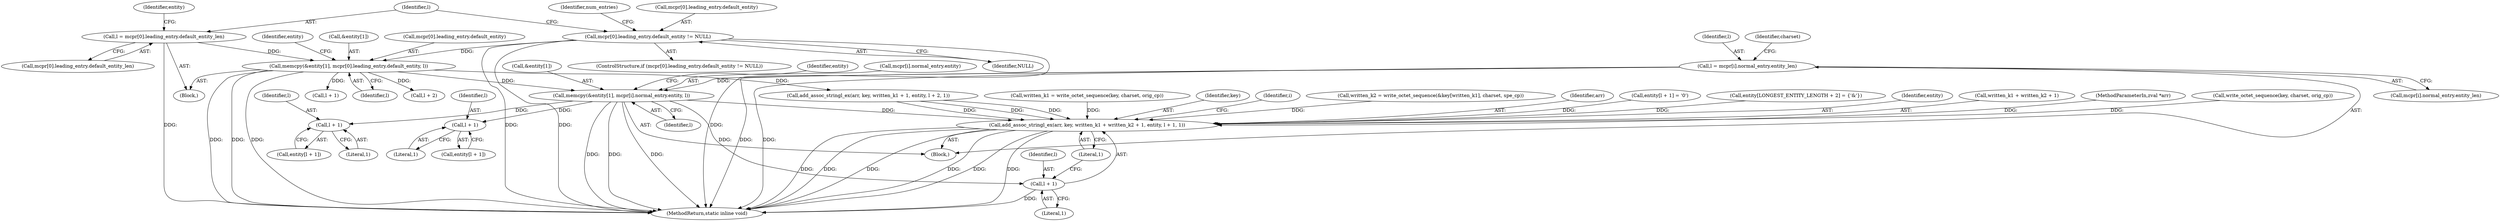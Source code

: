 digraph "0_php-src_0da8b8b801f9276359262f1ef8274c7812d3dfda?w=1_12@API" {
"1000302" [label="(Call,memcpy(&entity[1], mcpr[i].normal_entry.entity, l))"];
"1000202" [label="(Call,memcpy(&entity[1], mcpr[0].leading_entry.default_entity, l))"];
"1000182" [label="(Call,mcpr[0].leading_entry.default_entity != NULL)"];
"1000193" [label="(Call,l = mcpr[0].leading_entry.default_entity_len)"];
"1000265" [label="(Call,l = mcpr[i].normal_entry.entity_len)"];
"1000318" [label="(Call,l + 1)"];
"1000325" [label="(Call,l + 1)"];
"1000329" [label="(Call,add_assoc_stringl_ex(arr, key, written_k1 + written_k2 + 1, entity, l + 1, 1))"];
"1000338" [label="(Call,l + 1)"];
"1000251" [label="(Block,)"];
"1000217" [label="(Identifier,entity)"];
"1000340" [label="(Literal,1)"];
"1000116" [label="(Call,written_k1 = write_octet_sequence(key, charset, orig_cp))"];
"1000302" [label="(Call,memcpy(&entity[1], mcpr[i].normal_entry.entity, l))"];
"1000191" [label="(Block,)"];
"1000326" [label="(Identifier,l)"];
"1000331" [label="(Identifier,key)"];
"1000265" [label="(Call,l = mcpr[i].normal_entry.entity_len)"];
"1000320" [label="(Literal,1)"];
"1000250" [label="(Identifier,i)"];
"1000303" [label="(Call,&entity[1])"];
"1000317" [label="(Identifier,entity)"];
"1000194" [label="(Identifier,l)"];
"1000277" [label="(Identifier,charset)"];
"1000266" [label="(Identifier,l)"];
"1000214" [label="(Identifier,l)"];
"1000203" [label="(Call,&entity[1])"];
"1000229" [label="(Call,l + 2)"];
"1000339" [label="(Identifier,l)"];
"1000181" [label="(ControlStructure,if (mcpr[0].leading_entry.default_entity != NULL))"];
"1000314" [label="(Identifier,l)"];
"1000293" [label="(Call,written_k2 = write_octet_sequence(&key[written_k1], charset, spe_cp))"];
"1000338" [label="(Call,l + 1)"];
"1000330" [label="(Identifier,arr)"];
"1000329" [label="(Call,add_assoc_stringl_ex(arr, key, written_k1 + written_k2 + 1, entity, l + 1, 1))"];
"1000205" [label="(Identifier,entity)"];
"1000322" [label="(Call,entity[l + 1] = '\0')"];
"1000318" [label="(Call,l + 1)"];
"1000323" [label="(Call,entity[l + 1])"];
"1000307" [label="(Call,mcpr[i].normal_entry.entity)"];
"1000190" [label="(Identifier,NULL)"];
"1000182" [label="(Call,mcpr[0].leading_entry.default_entity != NULL)"];
"1000222" [label="(Call,add_assoc_stringl_ex(arr, key, written_k1 + 1, entity, l + 2, 1))"];
"1000195" [label="(Call,mcpr[0].leading_entry.default_entity_len)"];
"1000341" [label="(Literal,1)"];
"1000113" [label="(Call,entity[LONGEST_ENTITY_LENGTH + 2] = {'&'})"];
"1000327" [label="(Literal,1)"];
"1000218" [label="(Call,l + 1)"];
"1000337" [label="(Identifier,entity)"];
"1000325" [label="(Call,l + 1)"];
"1000183" [label="(Call,mcpr[0].leading_entry.default_entity)"];
"1000193" [label="(Call,l = mcpr[0].leading_entry.default_entity_len)"];
"1000316" [label="(Call,entity[l + 1])"];
"1000319" [label="(Identifier,l)"];
"1000207" [label="(Call,mcpr[0].leading_entry.default_entity)"];
"1000332" [label="(Call,written_k1 + written_k2 + 1)"];
"1000106" [label="(MethodParameterIn,zval *arr)"];
"1000267" [label="(Call,mcpr[i].normal_entry.entity_len)"];
"1000118" [label="(Call,write_octet_sequence(key, charset, orig_cp))"];
"1000342" [label="(MethodReturn,static inline void)"];
"1000234" [label="(Identifier,num_entries)"];
"1000202" [label="(Call,memcpy(&entity[1], mcpr[0].leading_entry.default_entity, l))"];
"1000302" -> "1000251"  [label="AST: "];
"1000302" -> "1000314"  [label="CFG: "];
"1000303" -> "1000302"  [label="AST: "];
"1000307" -> "1000302"  [label="AST: "];
"1000314" -> "1000302"  [label="AST: "];
"1000317" -> "1000302"  [label="CFG: "];
"1000302" -> "1000342"  [label="DDG: "];
"1000302" -> "1000342"  [label="DDG: "];
"1000302" -> "1000342"  [label="DDG: "];
"1000202" -> "1000302"  [label="DDG: "];
"1000265" -> "1000302"  [label="DDG: "];
"1000302" -> "1000318"  [label="DDG: "];
"1000302" -> "1000325"  [label="DDG: "];
"1000302" -> "1000329"  [label="DDG: "];
"1000302" -> "1000338"  [label="DDG: "];
"1000202" -> "1000191"  [label="AST: "];
"1000202" -> "1000214"  [label="CFG: "];
"1000203" -> "1000202"  [label="AST: "];
"1000207" -> "1000202"  [label="AST: "];
"1000214" -> "1000202"  [label="AST: "];
"1000217" -> "1000202"  [label="CFG: "];
"1000202" -> "1000342"  [label="DDG: "];
"1000202" -> "1000342"  [label="DDG: "];
"1000202" -> "1000342"  [label="DDG: "];
"1000182" -> "1000202"  [label="DDG: "];
"1000193" -> "1000202"  [label="DDG: "];
"1000202" -> "1000218"  [label="DDG: "];
"1000202" -> "1000222"  [label="DDG: "];
"1000202" -> "1000229"  [label="DDG: "];
"1000182" -> "1000181"  [label="AST: "];
"1000182" -> "1000190"  [label="CFG: "];
"1000183" -> "1000182"  [label="AST: "];
"1000190" -> "1000182"  [label="AST: "];
"1000194" -> "1000182"  [label="CFG: "];
"1000234" -> "1000182"  [label="CFG: "];
"1000182" -> "1000342"  [label="DDG: "];
"1000182" -> "1000342"  [label="DDG: "];
"1000182" -> "1000342"  [label="DDG: "];
"1000193" -> "1000191"  [label="AST: "];
"1000193" -> "1000195"  [label="CFG: "];
"1000194" -> "1000193"  [label="AST: "];
"1000195" -> "1000193"  [label="AST: "];
"1000205" -> "1000193"  [label="CFG: "];
"1000193" -> "1000342"  [label="DDG: "];
"1000265" -> "1000251"  [label="AST: "];
"1000265" -> "1000267"  [label="CFG: "];
"1000266" -> "1000265"  [label="AST: "];
"1000267" -> "1000265"  [label="AST: "];
"1000277" -> "1000265"  [label="CFG: "];
"1000265" -> "1000342"  [label="DDG: "];
"1000265" -> "1000342"  [label="DDG: "];
"1000318" -> "1000316"  [label="AST: "];
"1000318" -> "1000320"  [label="CFG: "];
"1000319" -> "1000318"  [label="AST: "];
"1000320" -> "1000318"  [label="AST: "];
"1000316" -> "1000318"  [label="CFG: "];
"1000325" -> "1000323"  [label="AST: "];
"1000325" -> "1000327"  [label="CFG: "];
"1000326" -> "1000325"  [label="AST: "];
"1000327" -> "1000325"  [label="AST: "];
"1000323" -> "1000325"  [label="CFG: "];
"1000329" -> "1000251"  [label="AST: "];
"1000329" -> "1000341"  [label="CFG: "];
"1000330" -> "1000329"  [label="AST: "];
"1000331" -> "1000329"  [label="AST: "];
"1000332" -> "1000329"  [label="AST: "];
"1000337" -> "1000329"  [label="AST: "];
"1000338" -> "1000329"  [label="AST: "];
"1000341" -> "1000329"  [label="AST: "];
"1000250" -> "1000329"  [label="CFG: "];
"1000329" -> "1000342"  [label="DDG: "];
"1000329" -> "1000342"  [label="DDG: "];
"1000329" -> "1000342"  [label="DDG: "];
"1000329" -> "1000342"  [label="DDG: "];
"1000329" -> "1000342"  [label="DDG: "];
"1000329" -> "1000342"  [label="DDG: "];
"1000222" -> "1000329"  [label="DDG: "];
"1000222" -> "1000329"  [label="DDG: "];
"1000222" -> "1000329"  [label="DDG: "];
"1000106" -> "1000329"  [label="DDG: "];
"1000118" -> "1000329"  [label="DDG: "];
"1000116" -> "1000329"  [label="DDG: "];
"1000293" -> "1000329"  [label="DDG: "];
"1000322" -> "1000329"  [label="DDG: "];
"1000113" -> "1000329"  [label="DDG: "];
"1000338" -> "1000340"  [label="CFG: "];
"1000339" -> "1000338"  [label="AST: "];
"1000340" -> "1000338"  [label="AST: "];
"1000341" -> "1000338"  [label="CFG: "];
"1000338" -> "1000342"  [label="DDG: "];
}
